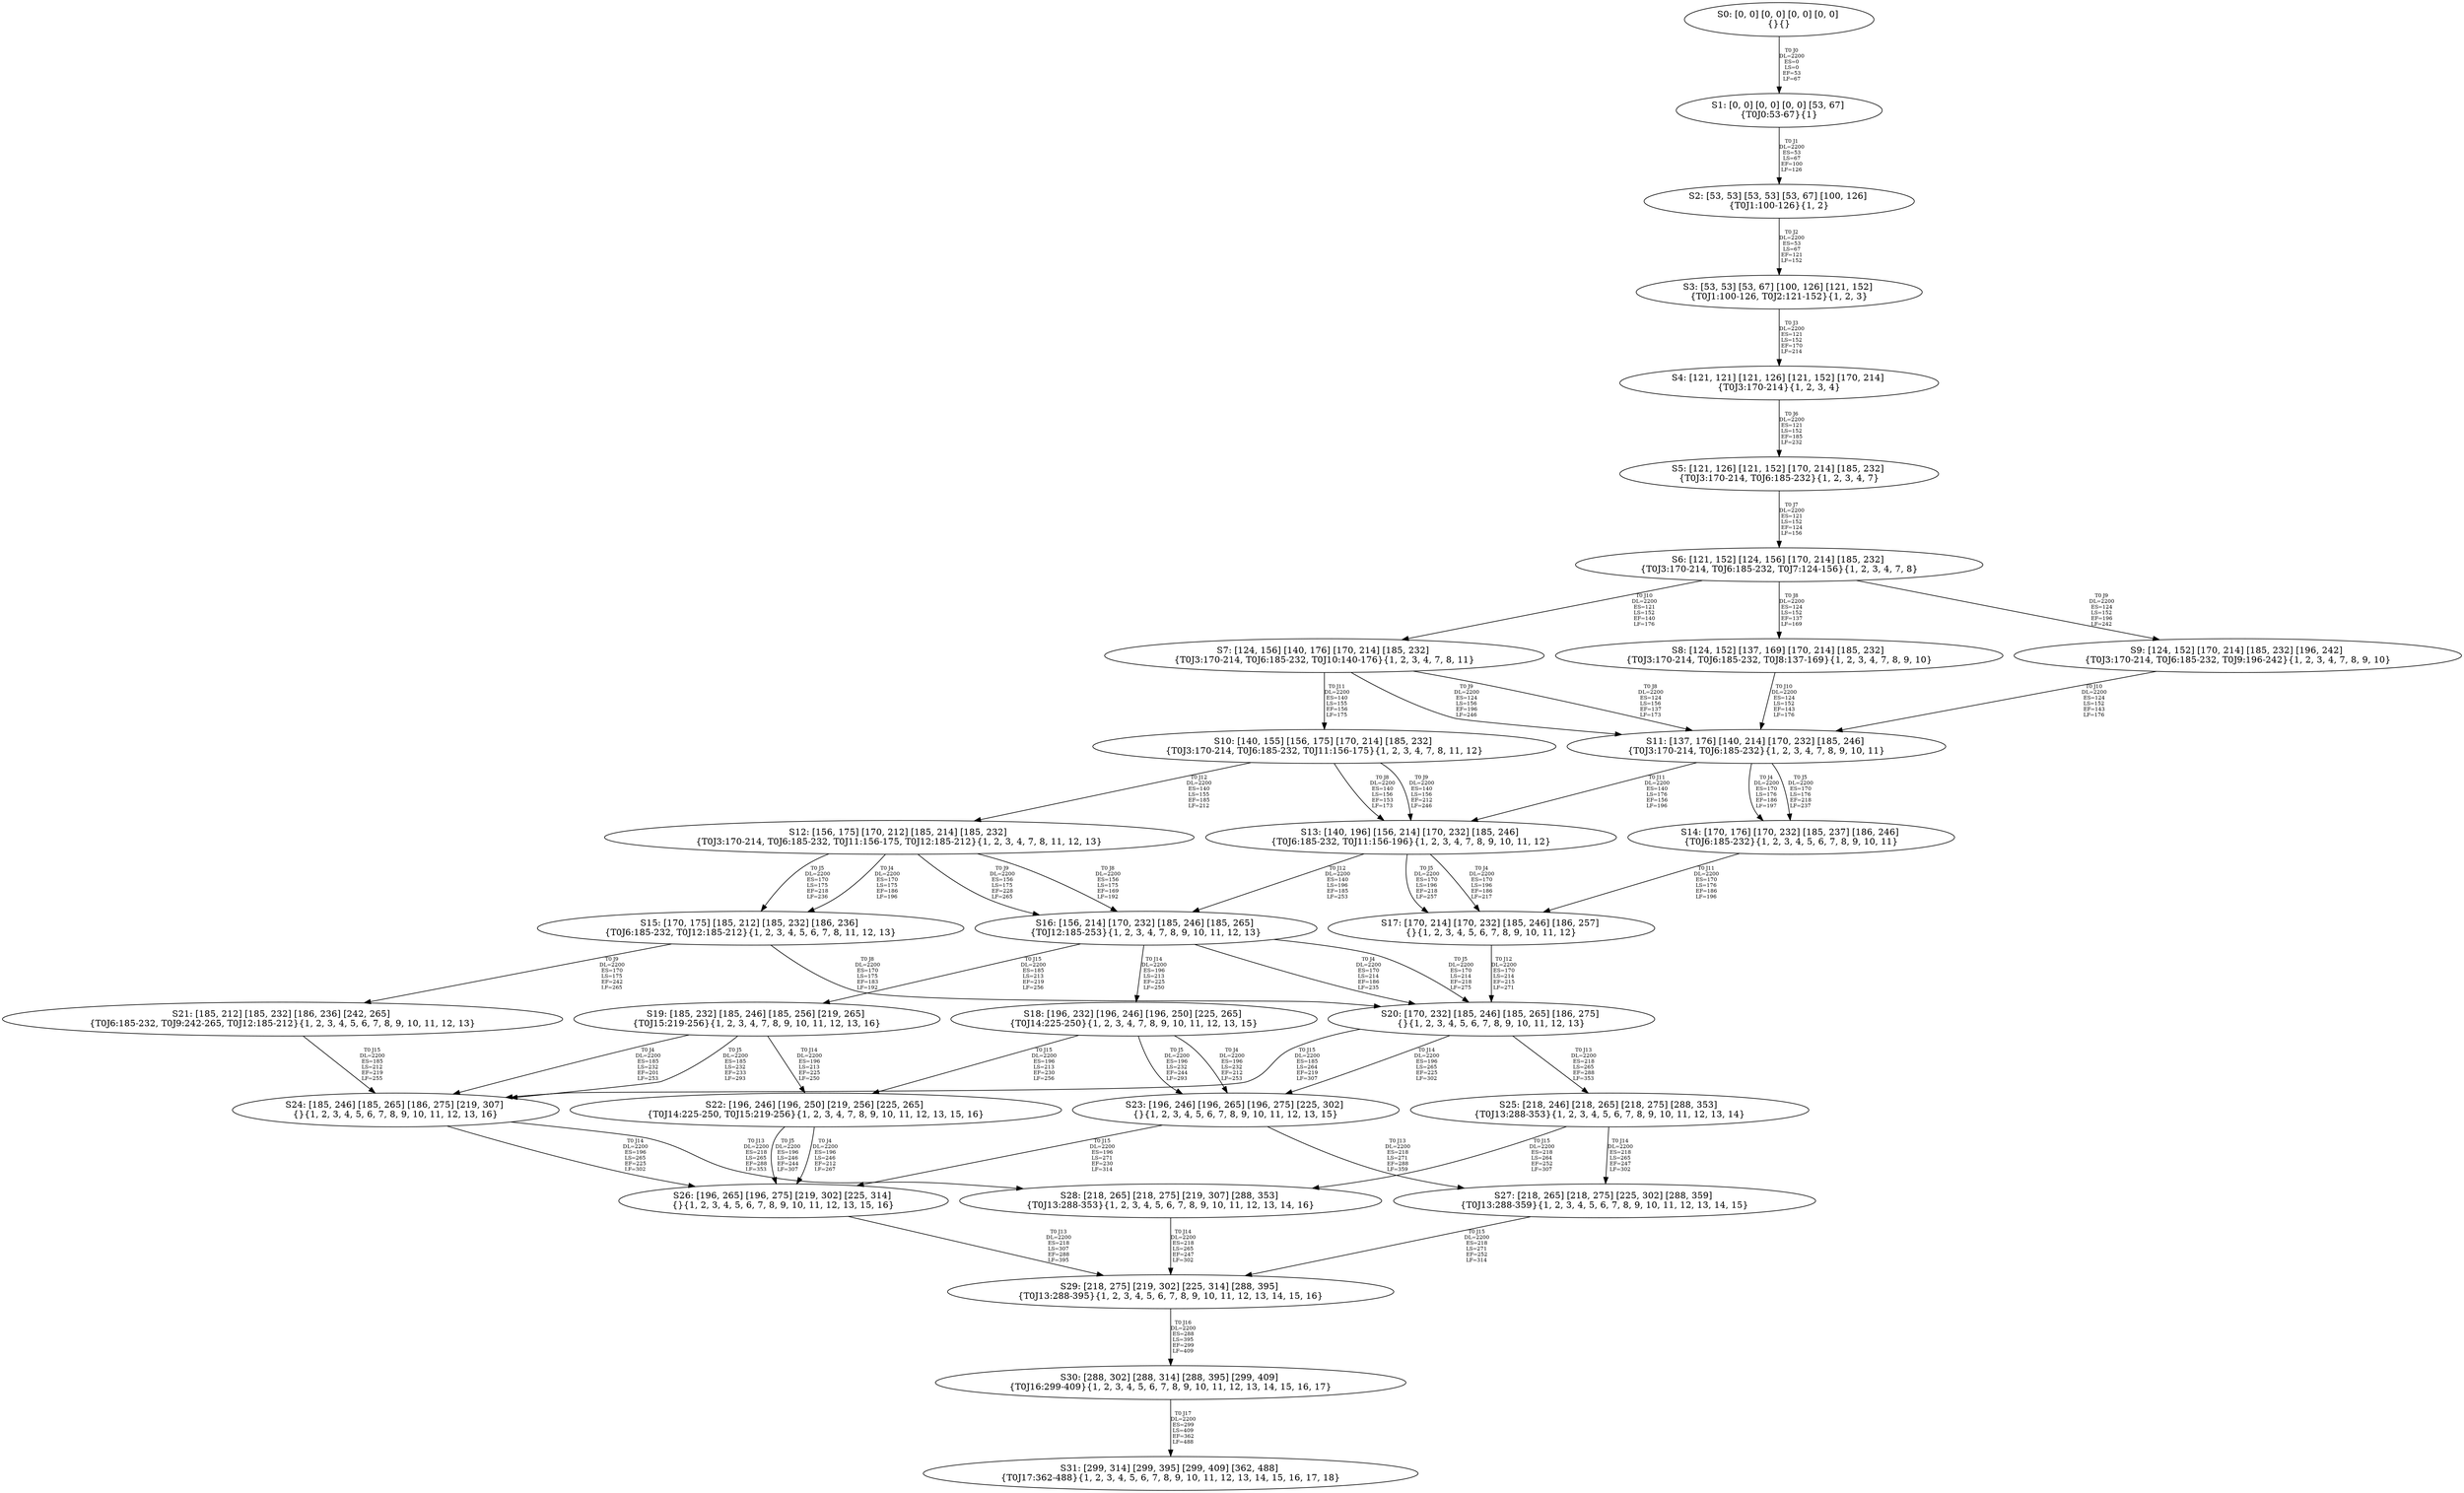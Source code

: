 digraph {
	S0[label="S0: [0, 0] [0, 0] [0, 0] [0, 0] \n{}{}"];
	S1[label="S1: [0, 0] [0, 0] [0, 0] [53, 67] \n{T0J0:53-67}{1}"];
	S2[label="S2: [53, 53] [53, 53] [53, 67] [100, 126] \n{T0J1:100-126}{1, 2}"];
	S3[label="S3: [53, 53] [53, 67] [100, 126] [121, 152] \n{T0J1:100-126, T0J2:121-152}{1, 2, 3}"];
	S4[label="S4: [121, 121] [121, 126] [121, 152] [170, 214] \n{T0J3:170-214}{1, 2, 3, 4}"];
	S5[label="S5: [121, 126] [121, 152] [170, 214] [185, 232] \n{T0J3:170-214, T0J6:185-232}{1, 2, 3, 4, 7}"];
	S6[label="S6: [121, 152] [124, 156] [170, 214] [185, 232] \n{T0J3:170-214, T0J6:185-232, T0J7:124-156}{1, 2, 3, 4, 7, 8}"];
	S7[label="S7: [124, 156] [140, 176] [170, 214] [185, 232] \n{T0J3:170-214, T0J6:185-232, T0J10:140-176}{1, 2, 3, 4, 7, 8, 11}"];
	S8[label="S8: [124, 152] [137, 169] [170, 214] [185, 232] \n{T0J3:170-214, T0J6:185-232, T0J8:137-169}{1, 2, 3, 4, 7, 8, 9, 10}"];
	S9[label="S9: [124, 152] [170, 214] [185, 232] [196, 242] \n{T0J3:170-214, T0J6:185-232, T0J9:196-242}{1, 2, 3, 4, 7, 8, 9, 10}"];
	S10[label="S10: [140, 155] [156, 175] [170, 214] [185, 232] \n{T0J3:170-214, T0J6:185-232, T0J11:156-175}{1, 2, 3, 4, 7, 8, 11, 12}"];
	S11[label="S11: [137, 176] [140, 214] [170, 232] [185, 246] \n{T0J3:170-214, T0J6:185-232}{1, 2, 3, 4, 7, 8, 9, 10, 11}"];
	S12[label="S12: [156, 175] [170, 212] [185, 214] [185, 232] \n{T0J3:170-214, T0J6:185-232, T0J11:156-175, T0J12:185-212}{1, 2, 3, 4, 7, 8, 11, 12, 13}"];
	S13[label="S13: [140, 196] [156, 214] [170, 232] [185, 246] \n{T0J6:185-232, T0J11:156-196}{1, 2, 3, 4, 7, 8, 9, 10, 11, 12}"];
	S14[label="S14: [170, 176] [170, 232] [185, 237] [186, 246] \n{T0J6:185-232}{1, 2, 3, 4, 5, 6, 7, 8, 9, 10, 11}"];
	S15[label="S15: [170, 175] [185, 212] [185, 232] [186, 236] \n{T0J6:185-232, T0J12:185-212}{1, 2, 3, 4, 5, 6, 7, 8, 11, 12, 13}"];
	S16[label="S16: [156, 214] [170, 232] [185, 246] [185, 265] \n{T0J12:185-253}{1, 2, 3, 4, 7, 8, 9, 10, 11, 12, 13}"];
	S17[label="S17: [170, 214] [170, 232] [185, 246] [186, 257] \n{}{1, 2, 3, 4, 5, 6, 7, 8, 9, 10, 11, 12}"];
	S18[label="S18: [196, 232] [196, 246] [196, 250] [225, 265] \n{T0J14:225-250}{1, 2, 3, 4, 7, 8, 9, 10, 11, 12, 13, 15}"];
	S19[label="S19: [185, 232] [185, 246] [185, 256] [219, 265] \n{T0J15:219-256}{1, 2, 3, 4, 7, 8, 9, 10, 11, 12, 13, 16}"];
	S20[label="S20: [170, 232] [185, 246] [185, 265] [186, 275] \n{}{1, 2, 3, 4, 5, 6, 7, 8, 9, 10, 11, 12, 13}"];
	S21[label="S21: [185, 212] [185, 232] [186, 236] [242, 265] \n{T0J6:185-232, T0J9:242-265, T0J12:185-212}{1, 2, 3, 4, 5, 6, 7, 8, 9, 10, 11, 12, 13}"];
	S22[label="S22: [196, 246] [196, 250] [219, 256] [225, 265] \n{T0J14:225-250, T0J15:219-256}{1, 2, 3, 4, 7, 8, 9, 10, 11, 12, 13, 15, 16}"];
	S23[label="S23: [196, 246] [196, 265] [196, 275] [225, 302] \n{}{1, 2, 3, 4, 5, 6, 7, 8, 9, 10, 11, 12, 13, 15}"];
	S24[label="S24: [185, 246] [185, 265] [186, 275] [219, 307] \n{}{1, 2, 3, 4, 5, 6, 7, 8, 9, 10, 11, 12, 13, 16}"];
	S25[label="S25: [218, 246] [218, 265] [218, 275] [288, 353] \n{T0J13:288-353}{1, 2, 3, 4, 5, 6, 7, 8, 9, 10, 11, 12, 13, 14}"];
	S26[label="S26: [196, 265] [196, 275] [219, 302] [225, 314] \n{}{1, 2, 3, 4, 5, 6, 7, 8, 9, 10, 11, 12, 13, 15, 16}"];
	S27[label="S27: [218, 265] [218, 275] [225, 302] [288, 359] \n{T0J13:288-359}{1, 2, 3, 4, 5, 6, 7, 8, 9, 10, 11, 12, 13, 14, 15}"];
	S28[label="S28: [218, 265] [218, 275] [219, 307] [288, 353] \n{T0J13:288-353}{1, 2, 3, 4, 5, 6, 7, 8, 9, 10, 11, 12, 13, 14, 16}"];
	S29[label="S29: [218, 275] [219, 302] [225, 314] [288, 395] \n{T0J13:288-395}{1, 2, 3, 4, 5, 6, 7, 8, 9, 10, 11, 12, 13, 14, 15, 16}"];
	S30[label="S30: [288, 302] [288, 314] [288, 395] [299, 409] \n{T0J16:299-409}{1, 2, 3, 4, 5, 6, 7, 8, 9, 10, 11, 12, 13, 14, 15, 16, 17}"];
	S31[label="S31: [299, 314] [299, 395] [299, 409] [362, 488] \n{T0J17:362-488}{1, 2, 3, 4, 5, 6, 7, 8, 9, 10, 11, 12, 13, 14, 15, 16, 17, 18}"];
	S0 -> S1[label="T0 J0\nDL=2200\nES=0\nLS=0\nEF=53\nLF=67",fontsize=8];
	S1 -> S2[label="T0 J1\nDL=2200\nES=53\nLS=67\nEF=100\nLF=126",fontsize=8];
	S2 -> S3[label="T0 J2\nDL=2200\nES=53\nLS=67\nEF=121\nLF=152",fontsize=8];
	S3 -> S4[label="T0 J3\nDL=2200\nES=121\nLS=152\nEF=170\nLF=214",fontsize=8];
	S4 -> S5[label="T0 J6\nDL=2200\nES=121\nLS=152\nEF=185\nLF=232",fontsize=8];
	S5 -> S6[label="T0 J7\nDL=2200\nES=121\nLS=152\nEF=124\nLF=156",fontsize=8];
	S6 -> S8[label="T0 J8\nDL=2200\nES=124\nLS=152\nEF=137\nLF=169",fontsize=8];
	S6 -> S9[label="T0 J9\nDL=2200\nES=124\nLS=152\nEF=196\nLF=242",fontsize=8];
	S6 -> S7[label="T0 J10\nDL=2200\nES=121\nLS=152\nEF=140\nLF=176",fontsize=8];
	S7 -> S11[label="T0 J8\nDL=2200\nES=124\nLS=156\nEF=137\nLF=173",fontsize=8];
	S7 -> S11[label="T0 J9\nDL=2200\nES=124\nLS=156\nEF=196\nLF=246",fontsize=8];
	S7 -> S10[label="T0 J11\nDL=2200\nES=140\nLS=155\nEF=156\nLF=175",fontsize=8];
	S8 -> S11[label="T0 J10\nDL=2200\nES=124\nLS=152\nEF=143\nLF=176",fontsize=8];
	S9 -> S11[label="T0 J10\nDL=2200\nES=124\nLS=152\nEF=143\nLF=176",fontsize=8];
	S10 -> S13[label="T0 J8\nDL=2200\nES=140\nLS=156\nEF=153\nLF=173",fontsize=8];
	S10 -> S13[label="T0 J9\nDL=2200\nES=140\nLS=156\nEF=212\nLF=246",fontsize=8];
	S10 -> S12[label="T0 J12\nDL=2200\nES=140\nLS=155\nEF=185\nLF=212",fontsize=8];
	S11 -> S14[label="T0 J4\nDL=2200\nES=170\nLS=176\nEF=186\nLF=197",fontsize=8];
	S11 -> S14[label="T0 J5\nDL=2200\nES=170\nLS=176\nEF=218\nLF=237",fontsize=8];
	S11 -> S13[label="T0 J11\nDL=2200\nES=140\nLS=176\nEF=156\nLF=196",fontsize=8];
	S12 -> S15[label="T0 J4\nDL=2200\nES=170\nLS=175\nEF=186\nLF=196",fontsize=8];
	S12 -> S15[label="T0 J5\nDL=2200\nES=170\nLS=175\nEF=218\nLF=236",fontsize=8];
	S12 -> S16[label="T0 J8\nDL=2200\nES=156\nLS=175\nEF=169\nLF=192",fontsize=8];
	S12 -> S16[label="T0 J9\nDL=2200\nES=156\nLS=175\nEF=228\nLF=265",fontsize=8];
	S13 -> S17[label="T0 J4\nDL=2200\nES=170\nLS=196\nEF=186\nLF=217",fontsize=8];
	S13 -> S17[label="T0 J5\nDL=2200\nES=170\nLS=196\nEF=218\nLF=257",fontsize=8];
	S13 -> S16[label="T0 J12\nDL=2200\nES=140\nLS=196\nEF=185\nLF=253",fontsize=8];
	S14 -> S17[label="T0 J11\nDL=2200\nES=170\nLS=176\nEF=186\nLF=196",fontsize=8];
	S15 -> S20[label="T0 J8\nDL=2200\nES=170\nLS=175\nEF=183\nLF=192",fontsize=8];
	S15 -> S21[label="T0 J9\nDL=2200\nES=170\nLS=175\nEF=242\nLF=265",fontsize=8];
	S16 -> S20[label="T0 J4\nDL=2200\nES=170\nLS=214\nEF=186\nLF=235",fontsize=8];
	S16 -> S20[label="T0 J5\nDL=2200\nES=170\nLS=214\nEF=218\nLF=275",fontsize=8];
	S16 -> S18[label="T0 J14\nDL=2200\nES=196\nLS=213\nEF=225\nLF=250",fontsize=8];
	S16 -> S19[label="T0 J15\nDL=2200\nES=185\nLS=213\nEF=219\nLF=256",fontsize=8];
	S17 -> S20[label="T0 J12\nDL=2200\nES=170\nLS=214\nEF=215\nLF=271",fontsize=8];
	S18 -> S23[label="T0 J4\nDL=2200\nES=196\nLS=232\nEF=212\nLF=253",fontsize=8];
	S18 -> S23[label="T0 J5\nDL=2200\nES=196\nLS=232\nEF=244\nLF=293",fontsize=8];
	S18 -> S22[label="T0 J15\nDL=2200\nES=196\nLS=213\nEF=230\nLF=256",fontsize=8];
	S19 -> S24[label="T0 J4\nDL=2200\nES=185\nLS=232\nEF=201\nLF=253",fontsize=8];
	S19 -> S24[label="T0 J5\nDL=2200\nES=185\nLS=232\nEF=233\nLF=293",fontsize=8];
	S19 -> S22[label="T0 J14\nDL=2200\nES=196\nLS=213\nEF=225\nLF=250",fontsize=8];
	S20 -> S25[label="T0 J13\nDL=2200\nES=218\nLS=265\nEF=288\nLF=353",fontsize=8];
	S20 -> S23[label="T0 J14\nDL=2200\nES=196\nLS=265\nEF=225\nLF=302",fontsize=8];
	S20 -> S24[label="T0 J15\nDL=2200\nES=185\nLS=264\nEF=219\nLF=307",fontsize=8];
	S21 -> S24[label="T0 J15\nDL=2200\nES=185\nLS=212\nEF=219\nLF=255",fontsize=8];
	S22 -> S26[label="T0 J4\nDL=2200\nES=196\nLS=246\nEF=212\nLF=267",fontsize=8];
	S22 -> S26[label="T0 J5\nDL=2200\nES=196\nLS=246\nEF=244\nLF=307",fontsize=8];
	S23 -> S27[label="T0 J13\nDL=2200\nES=218\nLS=271\nEF=288\nLF=359",fontsize=8];
	S23 -> S26[label="T0 J15\nDL=2200\nES=196\nLS=271\nEF=230\nLF=314",fontsize=8];
	S24 -> S28[label="T0 J13\nDL=2200\nES=218\nLS=265\nEF=288\nLF=353",fontsize=8];
	S24 -> S26[label="T0 J14\nDL=2200\nES=196\nLS=265\nEF=225\nLF=302",fontsize=8];
	S25 -> S27[label="T0 J14\nDL=2200\nES=218\nLS=265\nEF=247\nLF=302",fontsize=8];
	S25 -> S28[label="T0 J15\nDL=2200\nES=218\nLS=264\nEF=252\nLF=307",fontsize=8];
	S26 -> S29[label="T0 J13\nDL=2200\nES=218\nLS=307\nEF=288\nLF=395",fontsize=8];
	S27 -> S29[label="T0 J15\nDL=2200\nES=218\nLS=271\nEF=252\nLF=314",fontsize=8];
	S28 -> S29[label="T0 J14\nDL=2200\nES=218\nLS=265\nEF=247\nLF=302",fontsize=8];
	S29 -> S30[label="T0 J16\nDL=2200\nES=288\nLS=395\nEF=299\nLF=409",fontsize=8];
	S30 -> S31[label="T0 J17\nDL=2200\nES=299\nLS=409\nEF=362\nLF=488",fontsize=8];
}
